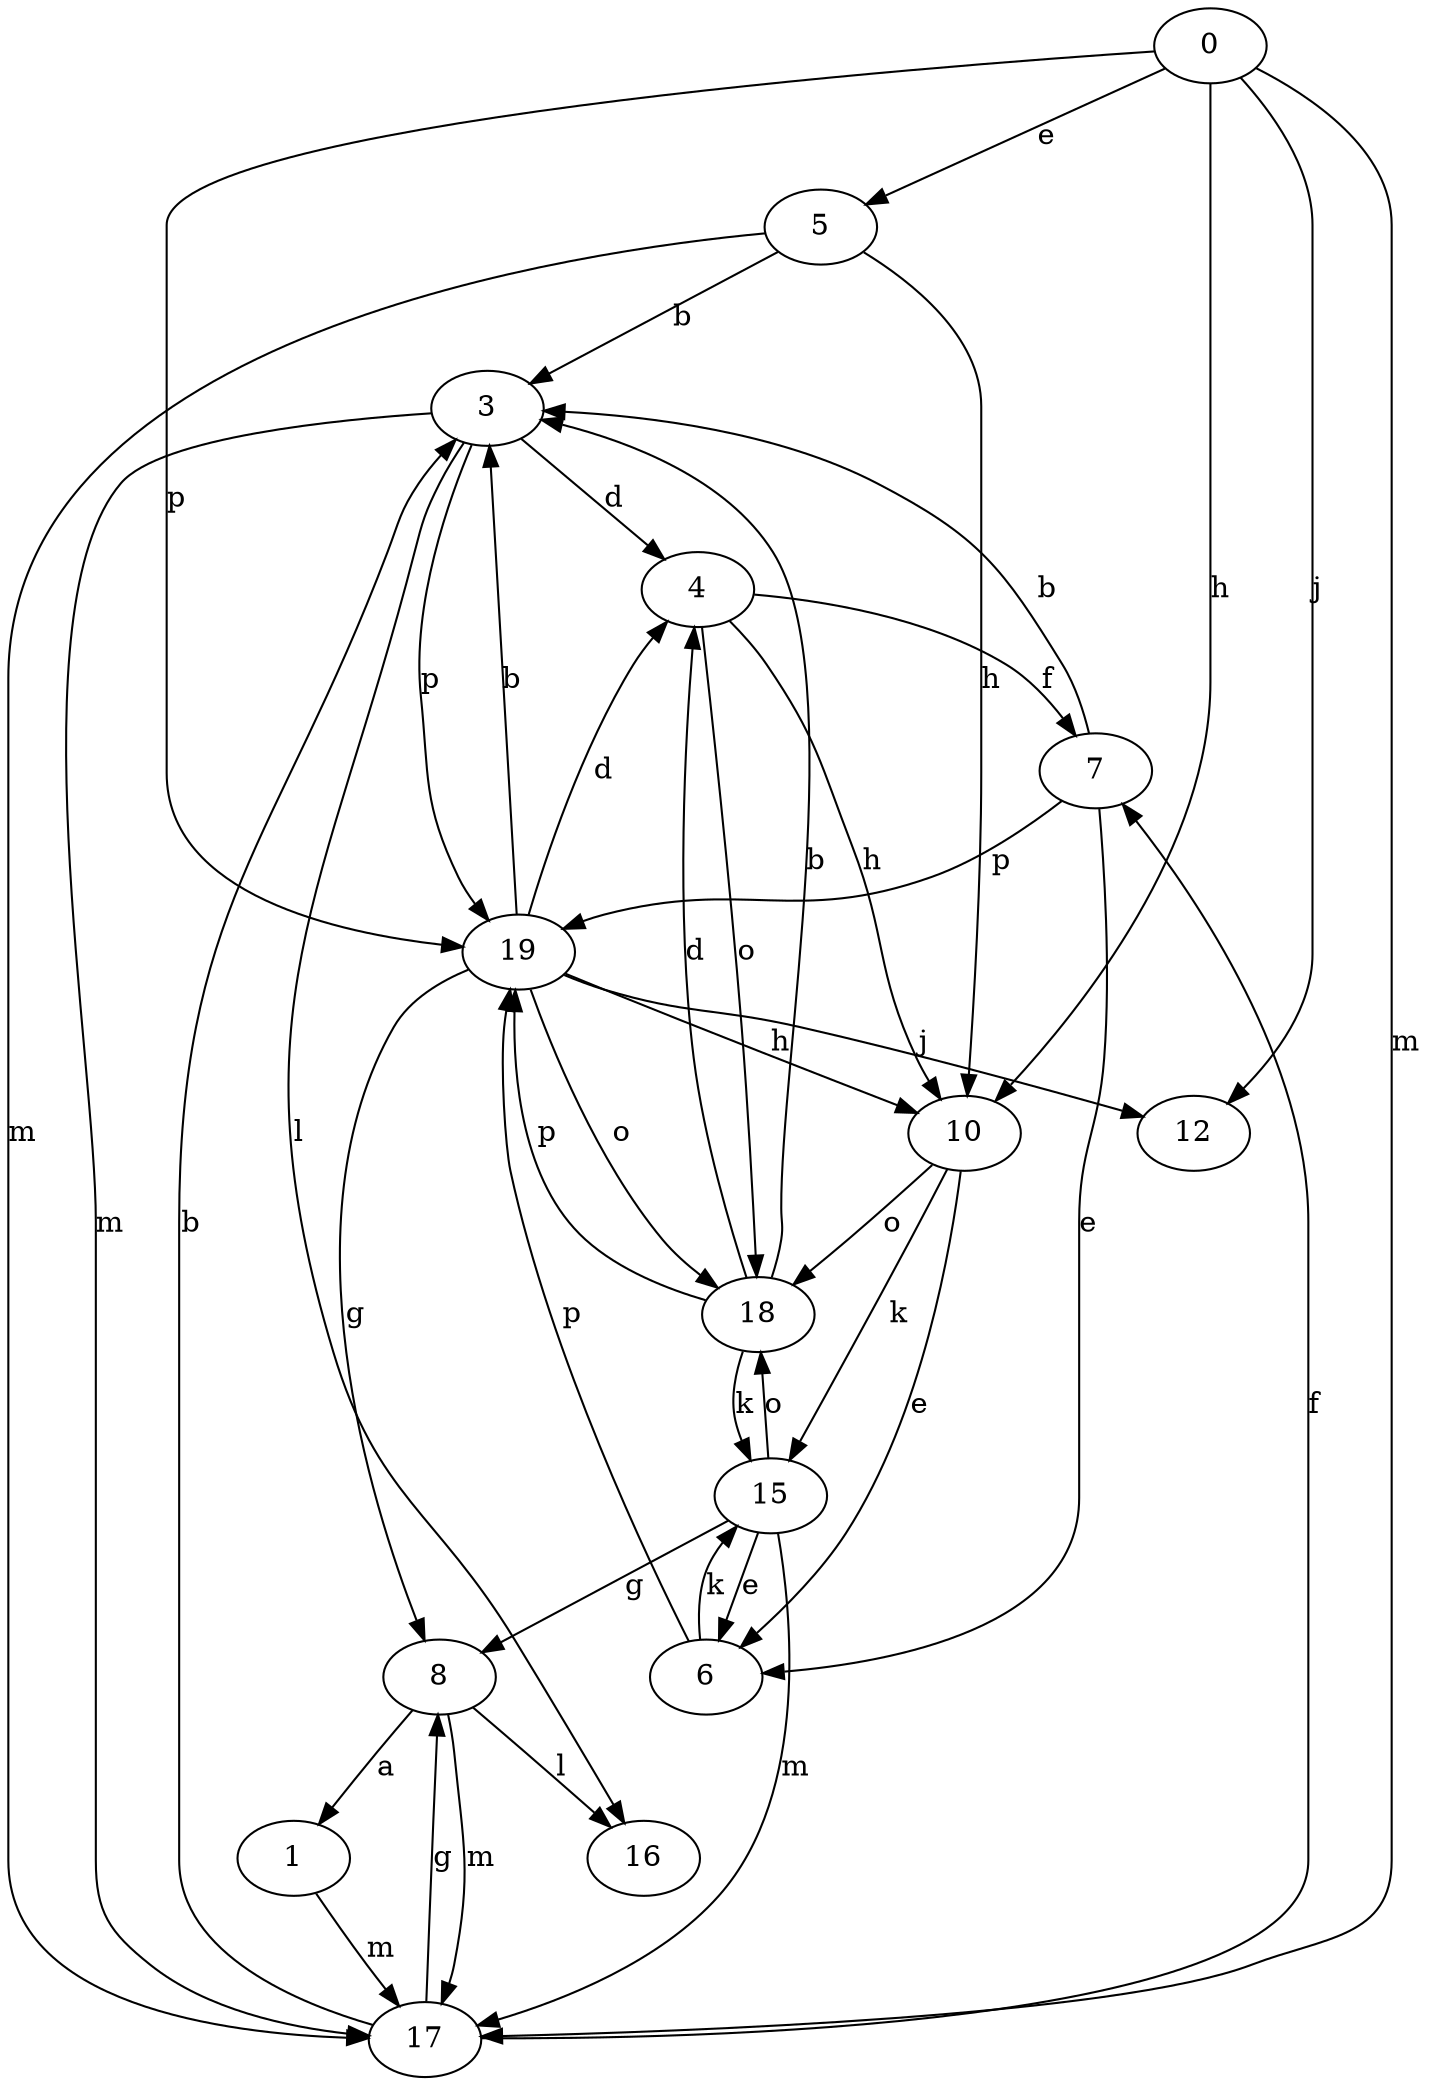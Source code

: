 strict digraph  {
0;
1;
3;
4;
5;
6;
7;
8;
10;
12;
15;
16;
17;
18;
19;
0 -> 5  [label=e];
0 -> 10  [label=h];
0 -> 12  [label=j];
0 -> 17  [label=m];
0 -> 19  [label=p];
1 -> 17  [label=m];
3 -> 4  [label=d];
3 -> 16  [label=l];
3 -> 17  [label=m];
3 -> 19  [label=p];
4 -> 7  [label=f];
4 -> 10  [label=h];
4 -> 18  [label=o];
5 -> 3  [label=b];
5 -> 10  [label=h];
5 -> 17  [label=m];
6 -> 15  [label=k];
6 -> 19  [label=p];
7 -> 3  [label=b];
7 -> 6  [label=e];
7 -> 19  [label=p];
8 -> 1  [label=a];
8 -> 16  [label=l];
8 -> 17  [label=m];
10 -> 6  [label=e];
10 -> 15  [label=k];
10 -> 18  [label=o];
15 -> 6  [label=e];
15 -> 8  [label=g];
15 -> 17  [label=m];
15 -> 18  [label=o];
17 -> 3  [label=b];
17 -> 7  [label=f];
17 -> 8  [label=g];
18 -> 3  [label=b];
18 -> 4  [label=d];
18 -> 15  [label=k];
18 -> 19  [label=p];
19 -> 3  [label=b];
19 -> 4  [label=d];
19 -> 8  [label=g];
19 -> 10  [label=h];
19 -> 12  [label=j];
19 -> 18  [label=o];
}
